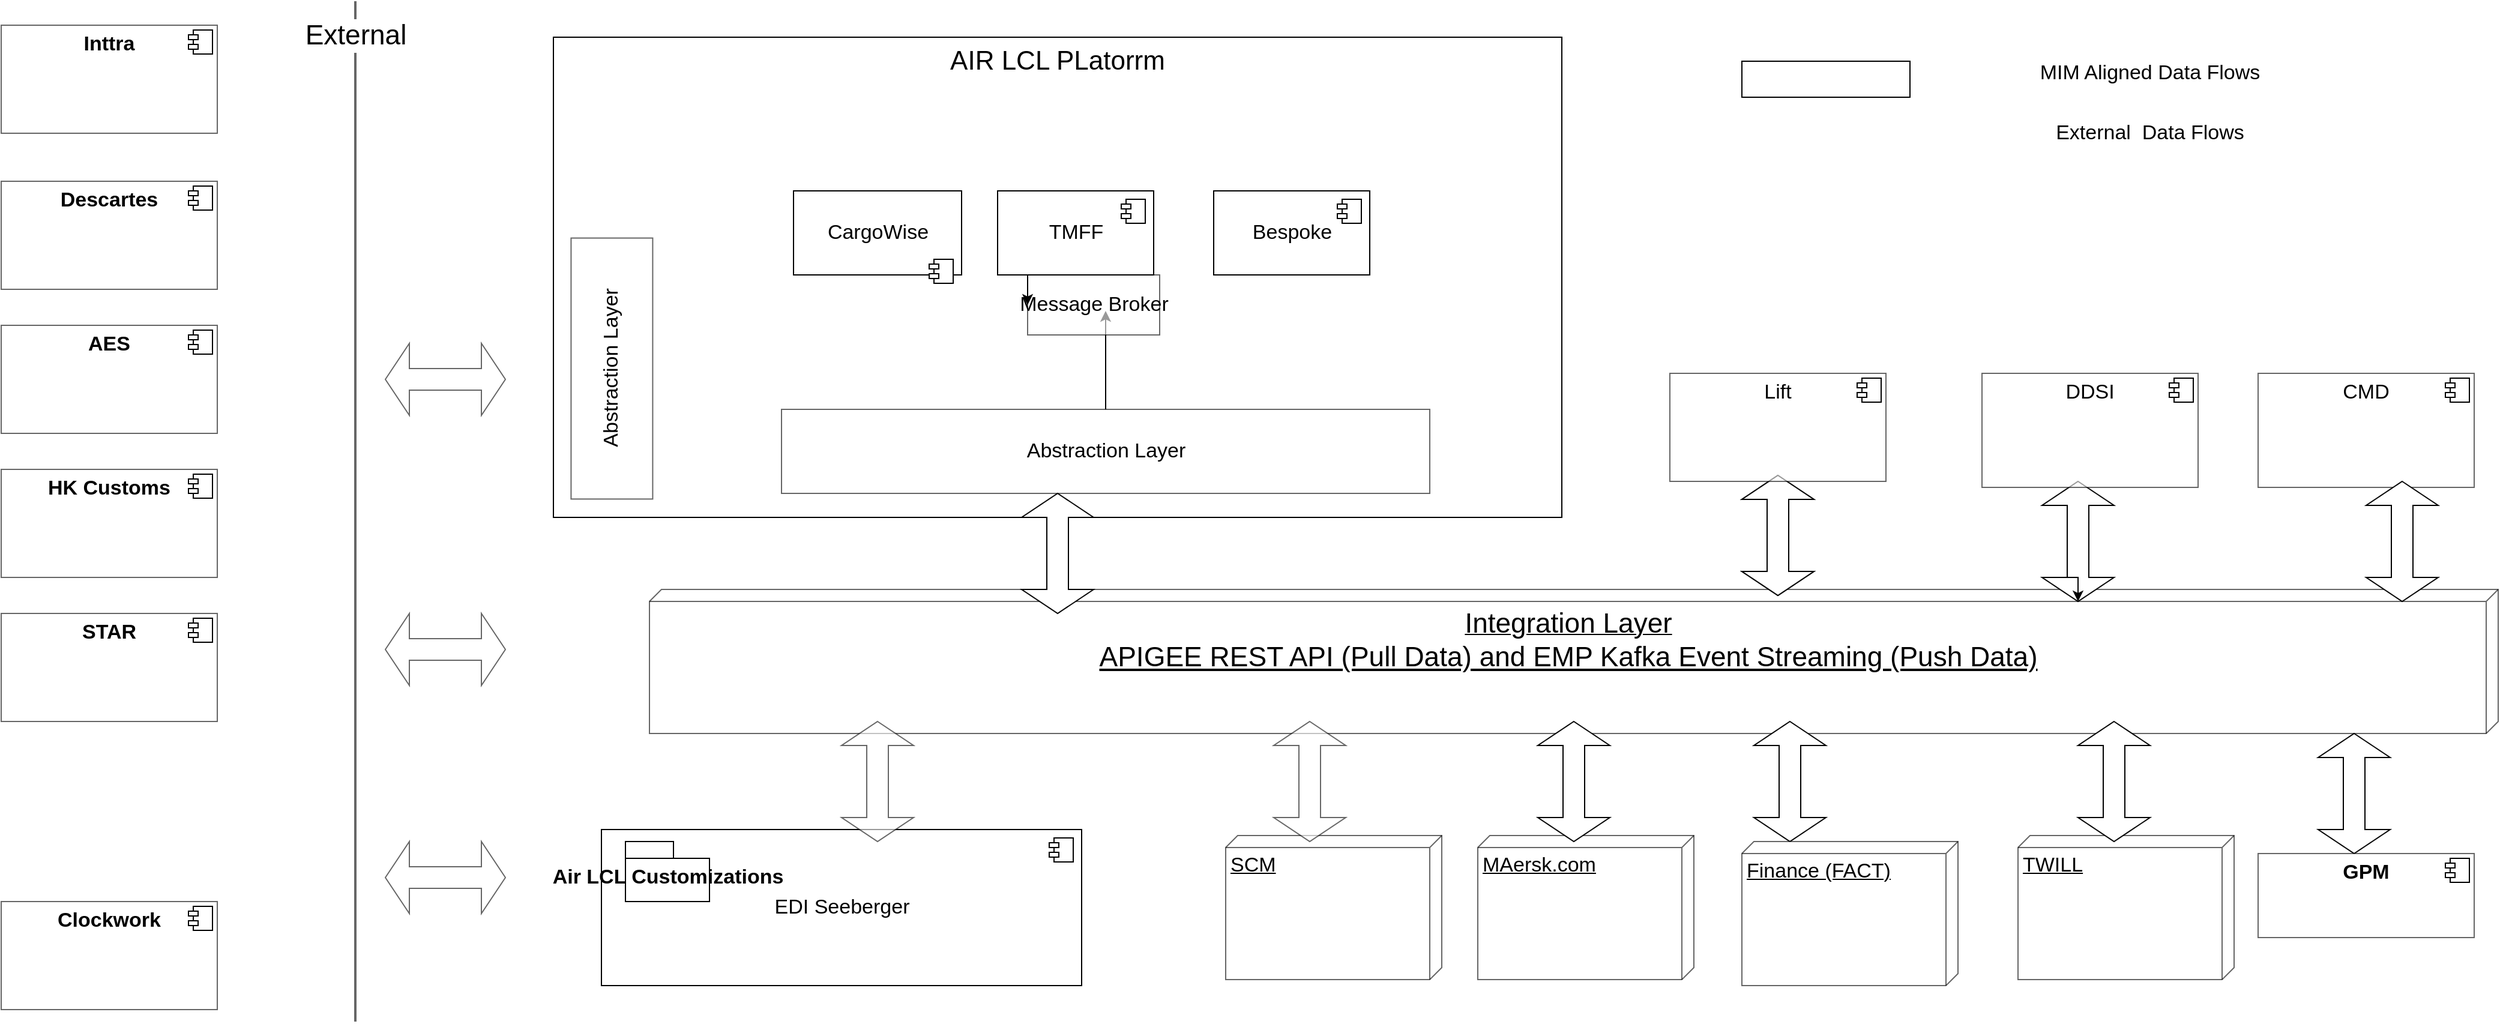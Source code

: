 <mxfile version="14.5.10" type="github" pages="2">
  <diagram name="Page-1" id="9f46799a-70d6-7492-0946-bef42562c5a5">
    <mxGraphModel dx="3361" dy="938" grid="1" gridSize="10" guides="1" tooltips="1" connect="1" arrows="1" fold="1" page="1" pageScale="1" pageWidth="1654" pageHeight="1169" math="0" shadow="0">
      <root>
        <mxCell id="0" />
        <mxCell id="1" parent="0" />
        <mxCell id="yIZmvAboS1plVGwmi-o9-18" value="&lt;div style=&quot;font-size: 22px&quot;&gt;AIR LCL PLatorrm&lt;/div&gt;" style="rounded=0;whiteSpace=wrap;html=1;sketch=0;fontSize=17;align=center;verticalAlign=top;" vertex="1" parent="1">
          <mxGeometry x="-1060" y="160" width="840" height="400" as="geometry" />
        </mxCell>
        <mxCell id="8DkEOpbADwX2DGaCOfEL-4" style="edgeStyle=orthogonalEdgeStyle;rounded=0;orthogonalLoop=1;jettySize=auto;html=1;fontSize=17;exitX=0.5;exitY=0;exitDx=0;exitDy=0;" parent="1" source="8DkEOpbADwX2DGaCOfEL-2" edge="1">
          <mxGeometry relative="1" as="geometry">
            <mxPoint x="-600" y="388" as="targetPoint" />
            <mxPoint x="-520" y="480" as="sourcePoint" />
          </mxGeometry>
        </mxCell>
        <mxCell id="8DkEOpbADwX2DGaCOfEL-2" value="Abstraction Layer" style="html=1;dropTarget=0;opacity=60;fontSize=17;" parent="1" vertex="1">
          <mxGeometry x="-870" y="470" width="540" height="70" as="geometry" />
        </mxCell>
        <mxCell id="8DkEOpbADwX2DGaCOfEL-6" value="EDI Seeberger" style="html=1;dropTarget=0;fontSize=17;" parent="1" vertex="1">
          <mxGeometry x="-1020" y="820" width="400" height="130" as="geometry" />
        </mxCell>
        <mxCell id="8DkEOpbADwX2DGaCOfEL-7" value="" style="shape=module;jettyWidth=8;jettyHeight=4;fontSize=17;" parent="8DkEOpbADwX2DGaCOfEL-6" vertex="1">
          <mxGeometry x="1" width="20" height="20" relative="1" as="geometry">
            <mxPoint x="-27" y="7" as="offset" />
          </mxGeometry>
        </mxCell>
        <mxCell id="8DkEOpbADwX2DGaCOfEL-8" value="Air LCL Customizations" style="shape=folder;fontStyle=1;spacingTop=10;tabWidth=40;tabHeight=14;tabPosition=left;html=1;fontSize=17;" parent="1" vertex="1">
          <mxGeometry x="-1000" y="830" width="70" height="50" as="geometry" />
        </mxCell>
        <mxCell id="8DkEOpbADwX2DGaCOfEL-9" value="&lt;font style=&quot;font-size: 23px&quot;&gt;Integration Layer &lt;br&gt;&lt;div&gt;&lt;span&gt;APIGEE REST API (Pull Data) and EMP Kafka Event Streaming (Push Data)&lt;/span&gt;&lt;/div&gt;&lt;/font&gt;" style="verticalAlign=top;align=center;spacingTop=8;spacingLeft=2;spacingRight=12;shape=cube;size=10;direction=south;fontStyle=4;html=1;opacity=60;fontSize=17;" parent="1" vertex="1">
          <mxGeometry x="-980" y="620" width="1540" height="120" as="geometry" />
        </mxCell>
        <mxCell id="8DkEOpbADwX2DGaCOfEL-10" value="Message Broker" style="html=1;opacity=60;fontSize=17;" parent="1" vertex="1">
          <mxGeometry x="-665" y="358" width="110" height="50" as="geometry" />
        </mxCell>
        <mxCell id="8DkEOpbADwX2DGaCOfEL-11" style="edgeStyle=orthogonalEdgeStyle;rounded=0;orthogonalLoop=1;jettySize=auto;html=1;exitX=0.25;exitY=0;exitDx=0;exitDy=0;entryX=0;entryY=0.5;entryDx=0;entryDy=0;fontSize=17;" parent="1" source="8DkEOpbADwX2DGaCOfEL-10" target="8DkEOpbADwX2DGaCOfEL-10" edge="1">
          <mxGeometry relative="1" as="geometry" />
        </mxCell>
        <mxCell id="8DkEOpbADwX2DGaCOfEL-13" value="CargoWise" style="html=1;dropTarget=0;fontSize=17;" parent="1" vertex="1">
          <mxGeometry x="-860" y="288" width="140" height="70" as="geometry" />
        </mxCell>
        <mxCell id="8DkEOpbADwX2DGaCOfEL-14" value="" style="shape=module;jettyWidth=8;jettyHeight=4;fontSize=17;" parent="8DkEOpbADwX2DGaCOfEL-13" vertex="1">
          <mxGeometry x="1" width="20" height="20" relative="1" as="geometry">
            <mxPoint x="-27" y="57" as="offset" />
          </mxGeometry>
        </mxCell>
        <mxCell id="8DkEOpbADwX2DGaCOfEL-15" value="TMFF" style="html=1;dropTarget=0;fontSize=17;" parent="1" vertex="1">
          <mxGeometry x="-690" y="288" width="130" height="70" as="geometry" />
        </mxCell>
        <mxCell id="8DkEOpbADwX2DGaCOfEL-16" value="" style="shape=module;jettyWidth=8;jettyHeight=4;fontSize=17;" parent="8DkEOpbADwX2DGaCOfEL-15" vertex="1">
          <mxGeometry x="1" width="20" height="20" relative="1" as="geometry">
            <mxPoint x="-27" y="7" as="offset" />
          </mxGeometry>
        </mxCell>
        <mxCell id="8DkEOpbADwX2DGaCOfEL-17" value="Bespoke" style="html=1;dropTarget=0;fontSize=17;" parent="1" vertex="1">
          <mxGeometry x="-510" y="288" width="130" height="70" as="geometry" />
        </mxCell>
        <mxCell id="8DkEOpbADwX2DGaCOfEL-18" value="" style="shape=module;jettyWidth=8;jettyHeight=4;fontSize=17;" parent="8DkEOpbADwX2DGaCOfEL-17" vertex="1">
          <mxGeometry x="1" width="20" height="20" relative="1" as="geometry">
            <mxPoint x="-27" y="7" as="offset" />
          </mxGeometry>
        </mxCell>
        <mxCell id="8DkEOpbADwX2DGaCOfEL-21" value="MAersk.com" style="verticalAlign=top;align=left;spacingTop=8;spacingLeft=2;spacingRight=12;shape=cube;size=10;direction=south;fontStyle=4;html=1;opacity=60;fontSize=17;" parent="1" vertex="1">
          <mxGeometry x="-290" y="825" width="180" height="120" as="geometry" />
        </mxCell>
        <mxCell id="8DkEOpbADwX2DGaCOfEL-22" value="SCM" style="verticalAlign=top;align=left;spacingTop=8;spacingLeft=2;spacingRight=12;shape=cube;size=10;direction=south;fontStyle=4;html=1;opacity=60;fontSize=17;" parent="1" vertex="1">
          <mxGeometry x="-500" y="825" width="180" height="120" as="geometry" />
        </mxCell>
        <mxCell id="8DkEOpbADwX2DGaCOfEL-29" value="" style="shape=doubleArrow;whiteSpace=wrap;html=1;rotation=90;" parent="1" vertex="1">
          <mxGeometry x="160" y="550" width="100" height="60" as="geometry" />
        </mxCell>
        <mxCell id="8DkEOpbADwX2DGaCOfEL-30" style="edgeStyle=orthogonalEdgeStyle;rounded=0;orthogonalLoop=1;jettySize=auto;html=1;exitX=0;exitY=0;exitDx=80;exitDy=60;exitPerimeter=0;entryX=1;entryY=0.5;entryDx=0;entryDy=0;entryPerimeter=0;fontSize=17;" parent="1" source="8DkEOpbADwX2DGaCOfEL-29" target="8DkEOpbADwX2DGaCOfEL-29" edge="1">
          <mxGeometry relative="1" as="geometry" />
        </mxCell>
        <mxCell id="8DkEOpbADwX2DGaCOfEL-32" value="" style="shape=doubleArrow;whiteSpace=wrap;html=1;rotation=90;" parent="1" vertex="1">
          <mxGeometry x="-90" y="545" width="100" height="60" as="geometry" />
        </mxCell>
        <mxCell id="8DkEOpbADwX2DGaCOfEL-34" value="" style="shape=doubleArrow;whiteSpace=wrap;html=1;rotation=90;" parent="1" vertex="1">
          <mxGeometry x="-80" y="750" width="100" height="60" as="geometry" />
        </mxCell>
        <mxCell id="8DkEOpbADwX2DGaCOfEL-39" value="&lt;font style=&quot;font-size: 23px&quot;&gt;External&lt;/font&gt;" style="line;strokeWidth=2;direction=south;html=1;fontSize=17;opacity=60;" parent="1" vertex="1">
          <mxGeometry x="-1230" y="130" width="10" height="850" as="geometry" />
        </mxCell>
        <mxCell id="8DkEOpbADwX2DGaCOfEL-43" value="&lt;p style=&quot;margin: 0px ; margin-top: 6px ; text-align: center&quot;&gt;&lt;b&gt;Inttra&lt;/b&gt;&lt;/p&gt;" style="align=left;overflow=fill;html=1;dropTarget=0;fontSize=17;opacity=60;" parent="1" vertex="1">
          <mxGeometry x="-1520" y="150" width="180" height="90" as="geometry" />
        </mxCell>
        <mxCell id="8DkEOpbADwX2DGaCOfEL-44" value="" style="shape=component;jettyWidth=8;jettyHeight=4;" parent="8DkEOpbADwX2DGaCOfEL-43" vertex="1">
          <mxGeometry x="1" width="20" height="20" relative="1" as="geometry">
            <mxPoint x="-24" y="4" as="offset" />
          </mxGeometry>
        </mxCell>
        <mxCell id="8DkEOpbADwX2DGaCOfEL-45" value="&lt;p style=&quot;margin: 0px ; margin-top: 6px ; text-align: center&quot;&gt;&lt;b&gt;Clockwork&lt;/b&gt;&lt;/p&gt;" style="align=left;overflow=fill;html=1;dropTarget=0;fontSize=17;opacity=60;" parent="1" vertex="1">
          <mxGeometry x="-1520" y="880" width="180" height="90" as="geometry" />
        </mxCell>
        <mxCell id="8DkEOpbADwX2DGaCOfEL-46" value="" style="shape=component;jettyWidth=8;jettyHeight=4;" parent="8DkEOpbADwX2DGaCOfEL-45" vertex="1">
          <mxGeometry x="1" width="20" height="20" relative="1" as="geometry">
            <mxPoint x="-24" y="4" as="offset" />
          </mxGeometry>
        </mxCell>
        <mxCell id="8DkEOpbADwX2DGaCOfEL-47" value="&lt;p style=&quot;margin: 0px ; margin-top: 6px ; text-align: center&quot;&gt;&lt;b&gt;Descartes&lt;/b&gt;&lt;/p&gt;" style="align=left;overflow=fill;html=1;dropTarget=0;fontSize=17;opacity=60;" parent="1" vertex="1">
          <mxGeometry x="-1520" y="280" width="180" height="90" as="geometry" />
        </mxCell>
        <mxCell id="8DkEOpbADwX2DGaCOfEL-48" value="" style="shape=component;jettyWidth=8;jettyHeight=4;" parent="8DkEOpbADwX2DGaCOfEL-47" vertex="1">
          <mxGeometry x="1" width="20" height="20" relative="1" as="geometry">
            <mxPoint x="-24" y="4" as="offset" />
          </mxGeometry>
        </mxCell>
        <mxCell id="8DkEOpbADwX2DGaCOfEL-49" value="&lt;p style=&quot;margin: 0px ; margin-top: 6px ; text-align: center&quot;&gt;&lt;b&gt;HK Customs&lt;/b&gt;&lt;/p&gt;" style="align=left;overflow=fill;html=1;dropTarget=0;fontSize=17;opacity=60;" parent="1" vertex="1">
          <mxGeometry x="-1520" y="520" width="180" height="90" as="geometry" />
        </mxCell>
        <mxCell id="8DkEOpbADwX2DGaCOfEL-50" value="" style="shape=component;jettyWidth=8;jettyHeight=4;" parent="8DkEOpbADwX2DGaCOfEL-49" vertex="1">
          <mxGeometry x="1" width="20" height="20" relative="1" as="geometry">
            <mxPoint x="-24" y="4" as="offset" />
          </mxGeometry>
        </mxCell>
        <mxCell id="8DkEOpbADwX2DGaCOfEL-51" value="&lt;p style=&quot;margin: 0px ; margin-top: 6px ; text-align: center&quot;&gt;&lt;b&gt;AES&lt;/b&gt;&lt;/p&gt;" style="align=left;overflow=fill;html=1;dropTarget=0;fontSize=17;opacity=60;" parent="1" vertex="1">
          <mxGeometry x="-1520" y="400" width="180" height="90" as="geometry" />
        </mxCell>
        <mxCell id="8DkEOpbADwX2DGaCOfEL-52" value="" style="shape=component;jettyWidth=8;jettyHeight=4;" parent="8DkEOpbADwX2DGaCOfEL-51" vertex="1">
          <mxGeometry x="1" width="20" height="20" relative="1" as="geometry">
            <mxPoint x="-24" y="4" as="offset" />
          </mxGeometry>
        </mxCell>
        <mxCell id="8DkEOpbADwX2DGaCOfEL-53" value="&lt;p style=&quot;margin: 0px ; margin-top: 6px ; text-align: center&quot;&gt;&lt;b&gt;STAR&lt;/b&gt;&lt;/p&gt;" style="align=left;overflow=fill;html=1;dropTarget=0;fontSize=17;opacity=60;" parent="1" vertex="1">
          <mxGeometry x="-1520" y="640" width="180" height="90" as="geometry" />
        </mxCell>
        <mxCell id="8DkEOpbADwX2DGaCOfEL-54" value="" style="shape=component;jettyWidth=8;jettyHeight=4;" parent="8DkEOpbADwX2DGaCOfEL-53" vertex="1">
          <mxGeometry x="1" width="20" height="20" relative="1" as="geometry">
            <mxPoint x="-24" y="4" as="offset" />
          </mxGeometry>
        </mxCell>
        <mxCell id="8DkEOpbADwX2DGaCOfEL-59" value="" style="shape=doubleArrow;whiteSpace=wrap;html=1;fontSize=17;opacity=60;rotation=90;" parent="1" vertex="1">
          <mxGeometry x="-480" y="750" width="100" height="60" as="geometry" />
        </mxCell>
        <mxCell id="8DkEOpbADwX2DGaCOfEL-61" value="" style="shape=doubleArrow;whiteSpace=wrap;html=1;fontSize=17;opacity=60;" parent="1" vertex="1">
          <mxGeometry x="-1200" y="640" width="100" height="60" as="geometry" />
        </mxCell>
        <mxCell id="8DkEOpbADwX2DGaCOfEL-62" value="" style="shape=doubleArrow;whiteSpace=wrap;html=1;fontSize=17;opacity=60;" parent="1" vertex="1">
          <mxGeometry x="-1200" y="830" width="100" height="60" as="geometry" />
        </mxCell>
        <mxCell id="8DkEOpbADwX2DGaCOfEL-63" value="Abstraction Layer" style="html=1;dropTarget=0;opacity=60;fontSize=17;rotation=-90;" parent="1" vertex="1">
          <mxGeometry x="-1120.0" y="402" width="217.41" height="68" as="geometry" />
        </mxCell>
        <mxCell id="8DkEOpbADwX2DGaCOfEL-64" value="" style="shape=doubleArrow;whiteSpace=wrap;html=1;fontSize=17;opacity=60;" parent="1" vertex="1">
          <mxGeometry x="-1200" y="415" width="100" height="60" as="geometry" />
        </mxCell>
        <mxCell id="yIZmvAboS1plVGwmi-o9-2" value="" style="shape=doubleArrow;whiteSpace=wrap;html=1;rotation=90;" vertex="1" parent="1">
          <mxGeometry x="390" y="760" width="100" height="60" as="geometry" />
        </mxCell>
        <mxCell id="yIZmvAboS1plVGwmi-o9-6" value="" style="shape=doubleArrow;whiteSpace=wrap;html=1;rotation=90;" vertex="1" parent="1">
          <mxGeometry x="-690" y="560" width="100" height="60" as="geometry" />
        </mxCell>
        <mxCell id="yIZmvAboS1plVGwmi-o9-7" value="" style="shape=doubleArrow;whiteSpace=wrap;html=1;rotation=90;" vertex="1" parent="1">
          <mxGeometry x="-90" y="545" width="100" height="60" as="geometry" />
        </mxCell>
        <mxCell id="yIZmvAboS1plVGwmi-o9-12" value="" style="rounded=0;whiteSpace=wrap;html=1;sketch=0;" vertex="1" parent="1">
          <mxGeometry x="-70" y="180" width="140" height="30" as="geometry" />
        </mxCell>
        <mxCell id="yIZmvAboS1plVGwmi-o9-14" value="MIM Aligned Data Flows" style="text;html=1;strokeColor=none;fillColor=none;align=center;verticalAlign=middle;whiteSpace=wrap;rounded=0;sketch=0;fontSize=17;" vertex="1" parent="1">
          <mxGeometry x="130" y="170" width="280" height="40" as="geometry" />
        </mxCell>
        <mxCell id="yIZmvAboS1plVGwmi-o9-19" value="" style="shape=doubleArrow;whiteSpace=wrap;html=1;rotation=90;" vertex="1" parent="1">
          <mxGeometry x="-260" y="750" width="100" height="60" as="geometry" />
        </mxCell>
        <mxCell id="yIZmvAboS1plVGwmi-o9-23" value="" style="rounded=0;whiteSpace=wrap;html=1;sketch=0;fontSize=17;strokeColor=none;" vertex="1" parent="1">
          <mxGeometry x="-70" y="228" width="140" height="32" as="geometry" />
        </mxCell>
        <mxCell id="yIZmvAboS1plVGwmi-o9-24" value="External&amp;nbsp; Data Flows" style="text;html=1;strokeColor=none;fillColor=none;align=center;verticalAlign=middle;whiteSpace=wrap;rounded=0;sketch=0;fontSize=17;" vertex="1" parent="1">
          <mxGeometry x="130" y="220" width="280" height="40" as="geometry" />
        </mxCell>
        <mxCell id="yIZmvAboS1plVGwmi-o9-43" value="&lt;p style=&quot;margin: 6px 0px 0px; text-align: center; font-size: 17px;&quot;&gt;Lift&lt;/p&gt;" style="align=left;overflow=fill;html=1;dropTarget=0;opacity=60;fontSize=17;" vertex="1" parent="1">
          <mxGeometry x="-130" y="440" width="180" height="90" as="geometry" />
        </mxCell>
        <mxCell id="yIZmvAboS1plVGwmi-o9-44" value="" style="shape=component;jettyWidth=8;jettyHeight=4;fontSize=17;" vertex="1" parent="yIZmvAboS1plVGwmi-o9-43">
          <mxGeometry x="1" width="20" height="20" relative="1" as="geometry">
            <mxPoint x="-24" y="4" as="offset" />
          </mxGeometry>
        </mxCell>
        <mxCell id="yIZmvAboS1plVGwmi-o9-45" value="&lt;p style=&quot;margin: 6px 0px 0px ; text-align: center ; font-size: 17px&quot;&gt;DDSI&lt;/p&gt;" style="align=left;overflow=fill;html=1;dropTarget=0;opacity=60;fontSize=17;" vertex="1" parent="1">
          <mxGeometry x="130" y="440" width="180" height="95" as="geometry" />
        </mxCell>
        <mxCell id="yIZmvAboS1plVGwmi-o9-46" value="" style="shape=component;jettyWidth=8;jettyHeight=4;fontSize=17;" vertex="1" parent="yIZmvAboS1plVGwmi-o9-45">
          <mxGeometry x="1" width="20" height="20" relative="1" as="geometry">
            <mxPoint x="-24" y="4" as="offset" />
          </mxGeometry>
        </mxCell>
        <mxCell id="yIZmvAboS1plVGwmi-o9-47" value="&lt;p style=&quot;margin: 6px 0px 0px ; text-align: center ; font-size: 17px&quot;&gt;CMD&lt;/p&gt;" style="align=left;overflow=fill;html=1;dropTarget=0;opacity=60;fontSize=17;" vertex="1" parent="1">
          <mxGeometry x="360" y="440" width="180" height="95" as="geometry" />
        </mxCell>
        <mxCell id="yIZmvAboS1plVGwmi-o9-48" value="" style="shape=component;jettyWidth=8;jettyHeight=4;fontSize=17;" vertex="1" parent="yIZmvAboS1plVGwmi-o9-47">
          <mxGeometry x="1" width="20" height="20" relative="1" as="geometry">
            <mxPoint x="-24" y="4" as="offset" />
          </mxGeometry>
        </mxCell>
        <mxCell id="yIZmvAboS1plVGwmi-o9-49" value="&lt;p style=&quot;margin: 0px ; margin-top: 6px ; text-align: center&quot;&gt;&lt;b&gt;GPM&lt;/b&gt;&lt;/p&gt;" style="align=left;overflow=fill;html=1;dropTarget=0;fontSize=17;opacity=60;" vertex="1" parent="1">
          <mxGeometry x="360" y="840" width="180" height="70" as="geometry" />
        </mxCell>
        <mxCell id="yIZmvAboS1plVGwmi-o9-50" value="" style="shape=component;jettyWidth=8;jettyHeight=4;" vertex="1" parent="yIZmvAboS1plVGwmi-o9-49">
          <mxGeometry x="1" width="20" height="20" relative="1" as="geometry">
            <mxPoint x="-24" y="4" as="offset" />
          </mxGeometry>
        </mxCell>
        <mxCell id="i5_MSsrpzj_MA6RazkfI-1" value="" style="shape=doubleArrow;whiteSpace=wrap;html=1;rotation=90;" vertex="1" parent="1">
          <mxGeometry x="430" y="550" width="100" height="60" as="geometry" />
        </mxCell>
        <mxCell id="i5_MSsrpzj_MA6RazkfI-12" value="Finance (FACT)" style="verticalAlign=top;align=left;spacingTop=8;spacingLeft=2;spacingRight=12;shape=cube;size=10;direction=south;fontStyle=4;html=1;fontSize=17;opacity=60;" vertex="1" parent="1">
          <mxGeometry x="-70" y="830" width="180" height="120" as="geometry" />
        </mxCell>
        <mxCell id="i5_MSsrpzj_MA6RazkfI-19" value="TWILL" style="verticalAlign=top;align=left;spacingTop=8;spacingLeft=2;spacingRight=12;shape=cube;size=10;direction=south;fontStyle=4;html=1;fontSize=17;opacity=60;" vertex="1" parent="1">
          <mxGeometry x="160" y="825" width="180" height="120" as="geometry" />
        </mxCell>
        <mxCell id="i5_MSsrpzj_MA6RazkfI-20" value="" style="shape=doubleArrow;whiteSpace=wrap;html=1;rotation=90;" vertex="1" parent="1">
          <mxGeometry x="190" y="750" width="100" height="60" as="geometry" />
        </mxCell>
        <mxCell id="i5_MSsrpzj_MA6RazkfI-22" value="" style="shape=doubleArrow;whiteSpace=wrap;html=1;fontSize=17;opacity=60;rotation=90;" vertex="1" parent="1">
          <mxGeometry x="-840" y="750" width="100" height="60" as="geometry" />
        </mxCell>
      </root>
    </mxGraphModel>
  </diagram>
  <diagram id="qq24ump1-K_oy7pR4gMm" name="Sensor Transport New Flow">
    <mxGraphModel dx="1365" dy="717" grid="1" gridSize="10" guides="1" tooltips="1" connect="1" arrows="1" fold="1" page="1" pageScale="1" pageWidth="1654" pageHeight="1169" math="0" shadow="0">
      <root>
        <mxCell id="3SMzHpaPHOP0sQKuE5mX-0" />
        <mxCell id="3SMzHpaPHOP0sQKuE5mX-1" parent="3SMzHpaPHOP0sQKuE5mX-0" />
        <mxCell id="3SMzHpaPHOP0sQKuE5mX-14" style="rounded=0;orthogonalLoop=1;jettySize=auto;html=1;exitX=0;exitY=0.5;exitDx=0;exitDy=0;entryX=0;entryY=0.75;entryDx=0;entryDy=0;" edge="1" parent="3SMzHpaPHOP0sQKuE5mX-1" source="3SMzHpaPHOP0sQKuE5mX-2" target="3SMzHpaPHOP0sQKuE5mX-8">
          <mxGeometry relative="1" as="geometry">
            <Array as="points">
              <mxPoint x="60" y="90" />
              <mxPoint x="60" y="383" />
            </Array>
          </mxGeometry>
        </mxCell>
        <mxCell id="3SMzHpaPHOP0sQKuE5mX-2" value="Sensor Transport" style="rounded=1;whiteSpace=wrap;html=1;" vertex="1" parent="3SMzHpaPHOP0sQKuE5mX-1">
          <mxGeometry x="100" y="60" width="120" height="60" as="geometry" />
        </mxCell>
        <mxCell id="3SMzHpaPHOP0sQKuE5mX-3" value="EDI Seeberger" style="rounded=1;whiteSpace=wrap;html=1;" vertex="1" parent="3SMzHpaPHOP0sQKuE5mX-1">
          <mxGeometry x="260" y="100" width="120" height="60" as="geometry" />
        </mxCell>
        <mxCell id="3SMzHpaPHOP0sQKuE5mX-4" value="Apigee" style="rounded=1;whiteSpace=wrap;html=1;" vertex="1" parent="3SMzHpaPHOP0sQKuE5mX-1">
          <mxGeometry x="80" y="190" width="600" height="30" as="geometry" />
        </mxCell>
        <mxCell id="3SMzHpaPHOP0sQKuE5mX-5" value="EMP" style="rounded=1;whiteSpace=wrap;html=1;" vertex="1" parent="3SMzHpaPHOP0sQKuE5mX-1">
          <mxGeometry x="80" y="240" width="600" height="30" as="geometry" />
        </mxCell>
        <mxCell id="3SMzHpaPHOP0sQKuE5mX-6" value="Canonical/Abstraction Layer" style="rounded=1;whiteSpace=wrap;html=1;" vertex="1" parent="3SMzHpaPHOP0sQKuE5mX-1">
          <mxGeometry x="120" y="300" width="270" height="30" as="geometry" />
        </mxCell>
        <mxCell id="3SMzHpaPHOP0sQKuE5mX-7" value="CW One" style="rounded=1;whiteSpace=wrap;html=1;" vertex="1" parent="3SMzHpaPHOP0sQKuE5mX-1">
          <mxGeometry x="280" y="420" width="130" height="60" as="geometry" />
        </mxCell>
        <mxCell id="3SMzHpaPHOP0sQKuE5mX-16" style="edgeStyle=none;rounded=0;orthogonalLoop=1;jettySize=auto;html=1;exitX=0.5;exitY=1;exitDx=0;exitDy=0;entryX=0.5;entryY=0;entryDx=0;entryDy=0;" edge="1" parent="3SMzHpaPHOP0sQKuE5mX-1" source="3SMzHpaPHOP0sQKuE5mX-8" target="3SMzHpaPHOP0sQKuE5mX-13">
          <mxGeometry relative="1" as="geometry" />
        </mxCell>
        <mxCell id="3SMzHpaPHOP0sQKuE5mX-8" value="Message Broker" style="rounded=1;whiteSpace=wrap;html=1;" vertex="1" parent="3SMzHpaPHOP0sQKuE5mX-1">
          <mxGeometry x="120" y="360" width="130" height="30" as="geometry" />
        </mxCell>
        <mxCell id="3SMzHpaPHOP0sQKuE5mX-11" value="Maersk.com" style="rounded=1;whiteSpace=wrap;html=1;" vertex="1" parent="3SMzHpaPHOP0sQKuE5mX-1">
          <mxGeometry x="540" y="100" width="120" height="60" as="geometry" />
        </mxCell>
        <mxCell id="3SMzHpaPHOP0sQKuE5mX-12" value="Portal" style="rounded=1;whiteSpace=wrap;html=1;" vertex="1" parent="3SMzHpaPHOP0sQKuE5mX-1">
          <mxGeometry x="700" y="40" width="120" height="60" as="geometry" />
        </mxCell>
        <mxCell id="3SMzHpaPHOP0sQKuE5mX-13" value="TMFF" style="rounded=1;whiteSpace=wrap;html=1;" vertex="1" parent="3SMzHpaPHOP0sQKuE5mX-1">
          <mxGeometry x="120" y="420" width="130" height="60" as="geometry" />
        </mxCell>
      </root>
    </mxGraphModel>
  </diagram>
</mxfile>
